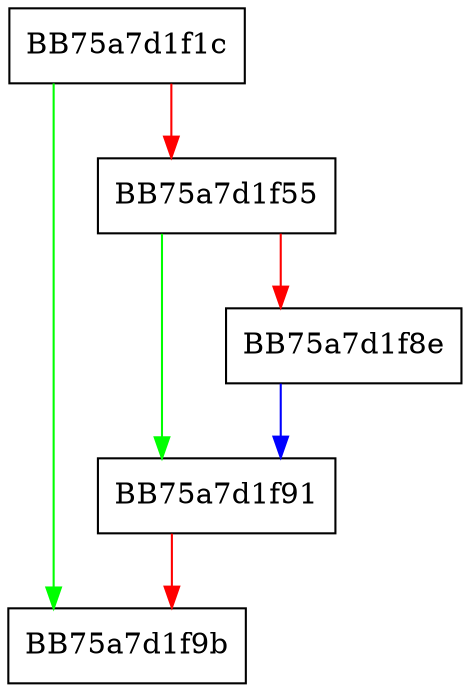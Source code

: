 digraph FromMpHipsRule {
  node [shape="box"];
  graph [splines=ortho];
  BB75a7d1f1c -> BB75a7d1f9b [color="green"];
  BB75a7d1f1c -> BB75a7d1f55 [color="red"];
  BB75a7d1f55 -> BB75a7d1f91 [color="green"];
  BB75a7d1f55 -> BB75a7d1f8e [color="red"];
  BB75a7d1f8e -> BB75a7d1f91 [color="blue"];
  BB75a7d1f91 -> BB75a7d1f9b [color="red"];
}